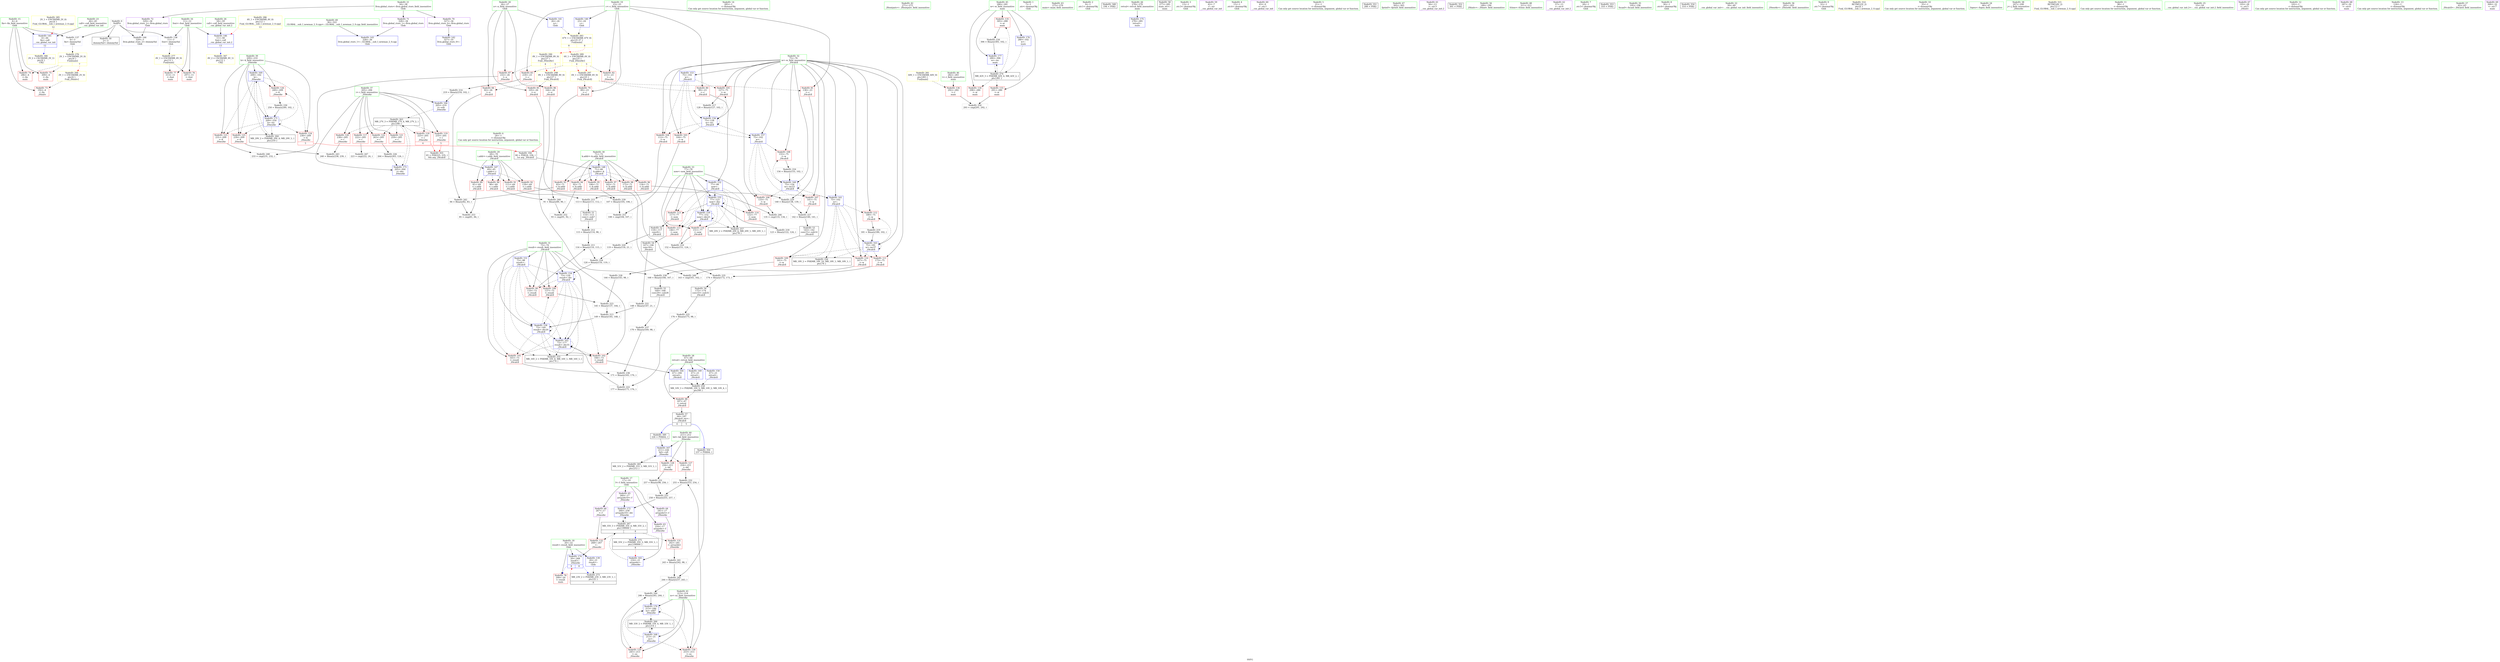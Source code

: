 digraph "SVFG" {
	label="SVFG";

	Node0x56545ce23b50 [shape=record,color=grey,label="{NodeID: 0\nNullPtr}"];
	Node0x56545ce23b50 -> Node0x56545ce367e0[style=solid];
	Node0x56545ce23b50 -> Node0x56545ce3bf80[style=solid];
	Node0x56545ce23b50 -> Node0x56545ce3c050[style=solid];
	Node0x56545ce23b50 -> Node0x56545ce3c650[style=solid];
	Node0x56545ce5ab10 [shape=record,color=yellow,style=double,label="{NodeID: 346\n2V_2 = CSCHI(MR_2V_1)\npts\{6 \}\nCS[]}"];
	Node0x56545ce50e90 [shape=record,color=black,label="{NodeID: 263\nMR_27V_3 = PHI(MR_27V_4, MR_27V_2, )\npts\{206 \}\n}"];
	Node0x56545ce50e90 -> Node0x56545ce3af40[style=dashed];
	Node0x56545ce50e90 -> Node0x56545ce3b010[style=dashed];
	Node0x56545ce50e90 -> Node0x56545ce3b0e0[style=dashed];
	Node0x56545ce50e90 -> Node0x56545ce3b1b0[style=dashed];
	Node0x56545ce50e90 -> Node0x56545ce3b280[style=dashed];
	Node0x56545ce50e90 -> Node0x56545ce3b350[style=dashed];
	Node0x56545ce50e90 -> Node0x56545ce3de10[style=dashed];
	Node0x56545ce35ea0 [shape=record,color=red,label="{NodeID: 97\n162\<--71\n\<--k.addr\n_Z4calcll\n}"];
	Node0x56545ce35ea0 -> Node0x56545ce44a60[style=solid];
	Node0x56545ce336c0 [shape=record,color=green,label="{NodeID: 14\n285\<--1\n\<--dummyObj\nCan only get source location for instruction, argument, global var or function.}"];
	Node0x56545ce55eb0 [shape=record,color=yellow,style=double,label="{NodeID: 277\n4V_1 = ENCHI(MR_4V_0)\npts\{12 \}\nFun[main]}"];
	Node0x56545ce55eb0 -> Node0x56545ce37dc0[style=dashed];
	Node0x56545ce55eb0 -> Node0x56545ce37e90[style=dashed];
	Node0x56545ce359e0 [shape=record,color=red,label="{NodeID: 111\n173\<--75\n\<--w\n_Z4calcll\n}"];
	Node0x56545ce359e0 -> Node0x56545ce43560[style=solid];
	Node0x56545ce34460 [shape=record,color=green,label="{NodeID: 28\n67\<--68\nretval\<--retval_field_insensitive\n_Z4calcll\n}"];
	Node0x56545ce34460 -> Node0x56545ce38780[style=solid];
	Node0x56545ce34460 -> Node0x56545ce3ca90[style=solid];
	Node0x56545ce34460 -> Node0x56545ce3cb60[style=solid];
	Node0x56545ce34460 -> Node0x56545ce3d6c0[style=solid];
	Node0x56545ce3b5c0 [shape=record,color=red,label="{NodeID: 125\n239\<--209\n\<--k\n_Z4workv\n}"];
	Node0x56545ce3b5c0 -> Node0x56545ce44160[style=solid];
	Node0x56545ce35050 [shape=record,color=green,label="{NodeID: 42\n271\<--272\n_Z6outputv\<--_Z6outputv_field_insensitive\n}"];
	Node0x56545ce421e0 [shape=record,color=grey,label="{NodeID: 222\n177 = Binary(171, 176, )\n}"];
	Node0x56545ce421e0 -> Node0x56545ce3d520[style=solid];
	Node0x56545ce3c150 [shape=record,color=blue,label="{NodeID: 139\n20\<--21\nresult\<--\nGlob }"];
	Node0x56545ce3c150 -> Node0x56545ce54490[style=dashed];
	Node0x56545ce36cf0 [shape=record,color=black,label="{NodeID: 56\n175\<--174\nconv33\<--sub32\n_Z4calcll\n}"];
	Node0x56545ce36cf0 -> Node0x56545ce42660[style=solid];
	Node0x56545ce436e0 [shape=record,color=grey,label="{NodeID: 236\n171 = Binary(165, 170, )\n}"];
	Node0x56545ce436e0 -> Node0x56545ce421e0[style=solid];
	Node0x56545ce3cdd0 [shape=record,color=blue,label="{NodeID: 153\n75\<--102\nw\<--\n_Z4calcll\n}"];
	Node0x56545ce3cdd0 -> Node0x56545ce36380[style=dashed];
	Node0x56545ce3cdd0 -> Node0x56545ce36450[style=dashed];
	Node0x56545ce3cdd0 -> Node0x56545ce36520[style=dashed];
	Node0x56545ce3cdd0 -> Node0x56545ce3d040[style=dashed];
	Node0x56545ce3cdd0 -> Node0x56545ce3d110[style=dashed];
	Node0x56545ce37850 [shape=record,color=purple,label="{NodeID: 70\n327\<--34\nllvm.global_ctors_0\<--llvm.global_ctors\nGlob }"];
	Node0x56545ce37850 -> Node0x56545ce3c450[style=solid];
	Node0x56545ce44be0 [shape=record,color=grey,label="{NodeID: 250\n293 = cmp(291, 292, )\n}"];
	Node0x56545ce3d930 [shape=record,color=blue,label="{NodeID: 167\n211\<--226\nbd\<--call\n_Z4workv\n}"];
	Node0x56545ce3d930 -> Node0x56545ce3b760[style=dashed];
	Node0x56545ce3d930 -> Node0x56545ce3b830[style=dashed];
	Node0x56545ce3d930 -> Node0x56545ce51890[style=dashed];
	Node0x56545ce38440 [shape=record,color=red,label="{NodeID: 84\n82\<--26\n\<--n\n_Z4calcll\n}"];
	Node0x56545ce38440 -> Node0x56545ce43fe0[style=solid];
	Node0x56545ce322b0 [shape=record,color=green,label="{NodeID: 1\n7\<--1\n.str\<--dummyObj\nGlob }"];
	Node0x56545ce5ac70 [shape=record,color=yellow,style=double,label="{NodeID: 347\n4V_2 = CSCHI(MR_4V_1)\npts\{12 \}\nCS[]}"];
	Node0x56545ce51390 [shape=record,color=black,label="{NodeID: 264\nMR_29V_2 = PHI(MR_29V_4, MR_29V_1, )\npts\{210 \}\n}"];
	Node0x56545ce51390 -> Node0x56545ce3dad0[style=dashed];
	Node0x56545ce35f70 [shape=record,color=red,label="{NodeID: 98\n172\<--71\n\<--k.addr\n_Z4calcll\n}"];
	Node0x56545ce35f70 -> Node0x56545ce43560[style=solid];
	Node0x56545ce337c0 [shape=record,color=green,label="{NodeID: 15\n4\<--6\nfin\<--fin_field_insensitive\nGlob }"];
	Node0x56545ce337c0 -> Node0x56545ce37b50[style=solid];
	Node0x56545ce337c0 -> Node0x56545ce37c20[style=solid];
	Node0x56545ce337c0 -> Node0x56545ce37cf0[style=solid];
	Node0x56545ce337c0 -> Node0x56545ce3bf80[style=solid];
	Node0x56545ce337c0 -> Node0x56545ce3c750[style=solid];
	Node0x56545ce35ab0 [shape=record,color=red,label="{NodeID: 112\n180\<--75\n\<--w\n_Z4calcll\n}"];
	Node0x56545ce35ab0 -> Node0x56545ce41d60[style=solid];
	Node0x56545ce34530 [shape=record,color=green,label="{NodeID: 29\n69\<--70\ni.addr\<--i.addr_field_insensitive\n_Z4calcll\n}"];
	Node0x56545ce34530 -> Node0x56545ce38850[style=solid];
	Node0x56545ce34530 -> Node0x56545ce38920[style=solid];
	Node0x56545ce34530 -> Node0x56545ce389f0[style=solid];
	Node0x56545ce34530 -> Node0x56545ce38ac0[style=solid];
	Node0x56545ce34530 -> Node0x56545ce3c8f0[style=solid];
	Node0x56545ce3b690 [shape=record,color=red,label="{NodeID: 126\n249\<--209\n\<--k\n_Z4workv\n}"];
	Node0x56545ce3b690 -> Node0x56545ce42de0[style=solid];
	Node0x56545ce35150 [shape=record,color=green,label="{NodeID: 43\n275\<--276\nmain\<--main_field_insensitive\n}"];
	Node0x56545ce42360 [shape=record,color=grey,label="{NodeID: 223\n145 = Binary(137, 144, )\n}"];
	Node0x56545ce42360 -> Node0x56545ce41460[style=solid];
	Node0x56545ce3c250 [shape=record,color=blue,label="{NodeID: 140\n23\<--24\nc\<--\nGlob }"];
	Node0x56545ce3c250 -> Node0x56545ce563f0[style=dashed];
	Node0x56545ce36dc0 [shape=record,color=black,label="{NodeID: 57\n64\<--187\n_Z4calcll_ret\<--\n_Z4calcll\n|{<s0>4|<s1>5}}"];
	Node0x56545ce36dc0:s0 -> Node0x56545ce6a050[style=solid,color=blue];
	Node0x56545ce36dc0:s1 -> Node0x56545ce6a240[style=solid,color=blue];
	Node0x56545ce43860 [shape=record,color=grey,label="{NodeID: 237\n170 = Binary(169, 98, )\n}"];
	Node0x56545ce43860 -> Node0x56545ce436e0[style=solid];
	Node0x56545ce3cea0 [shape=record,color=blue,label="{NodeID: 154\n73\<--120\nresult\<--div\n_Z4calcll\n}"];
	Node0x56545ce3cea0 -> Node0x56545ce36040[style=dashed];
	Node0x56545ce3cea0 -> Node0x56545ce36110[style=dashed];
	Node0x56545ce3cea0 -> Node0x56545ce361e0[style=dashed];
	Node0x56545ce3cea0 -> Node0x56545ce362b0[style=dashed];
	Node0x56545ce3cea0 -> Node0x56545ce3cea0[style=dashed];
	Node0x56545ce3cea0 -> Node0x56545ce3d1e0[style=dashed];
	Node0x56545ce3cea0 -> Node0x56545ce3d520[style=dashed];
	Node0x56545ce3cea0 -> Node0x56545ce4e690[style=dashed];
	Node0x56545ce37950 [shape=record,color=purple,label="{NodeID: 71\n328\<--34\nllvm.global_ctors_1\<--llvm.global_ctors\nGlob }"];
	Node0x56545ce37950 -> Node0x56545ce3c550[style=solid];
	Node0x56545ce44d60 [shape=record,color=grey,label="{NodeID: 251\n108 = cmp(104, 107, )\n}"];
	Node0x56545ce3da00 [shape=record,color=blue,label="{NodeID: 168\n213\<--21\nxs\<--\n_Z4workv\n}"];
	Node0x56545ce3da00 -> Node0x56545ce3b900[style=dashed];
	Node0x56545ce3da00 -> Node0x56545ce3b9d0[style=dashed];
	Node0x56545ce3da00 -> Node0x56545ce3dba0[style=dashed];
	Node0x56545ce3da00 -> Node0x56545ce51d90[style=dashed];
	Node0x56545ce38510 [shape=record,color=red,label="{NodeID: 85\n105\<--26\n\<--n\n_Z4calcll\n}"];
	Node0x56545ce38510 -> Node0x56545ce43b60[style=solid];
	Node0x56545ce32340 [shape=record,color=green,label="{NodeID: 2\n9\<--1\n.str.1\<--dummyObj\nGlob }"];
	Node0x56545ce69f50 [shape=record,color=black,label="{NodeID: 348\n194 = PHI()\n}"];
	Node0x56545ce51890 [shape=record,color=black,label="{NodeID: 265\nMR_31V_2 = PHI(MR_31V_3, MR_31V_1, )\npts\{212 \}\n}"];
	Node0x56545ce51890 -> Node0x56545ce3d930[style=dashed];
	Node0x56545ce36040 [shape=record,color=red,label="{NodeID: 99\n110\<--73\n\<--result\n_Z4calcll\n}"];
	Node0x56545ce36040 -> Node0x56545ce41160[style=solid];
	Node0x56545ce338c0 [shape=record,color=green,label="{NodeID: 16\n11\<--12\nfout\<--fout_field_insensitive\nGlob }"];
	Node0x56545ce338c0 -> Node0x56545ce37dc0[style=solid];
	Node0x56545ce338c0 -> Node0x56545ce37e90[style=solid];
	Node0x56545ce338c0 -> Node0x56545ce3c050[style=solid];
	Node0x56545ce338c0 -> Node0x56545ce3c820[style=solid];
	Node0x56545ce35b80 [shape=record,color=red,label="{NodeID: 113\n117\<--77\n\<--now\n_Z4calcll\n}"];
	Node0x56545ce35b80 -> Node0x56545ce369b0[style=solid];
	Node0x56545ce34600 [shape=record,color=green,label="{NodeID: 30\n71\<--72\nk.addr\<--k.addr_field_insensitive\n_Z4calcll\n}"];
	Node0x56545ce34600 -> Node0x56545ce38b90[style=solid];
	Node0x56545ce34600 -> Node0x56545ce38c60[style=solid];
	Node0x56545ce34600 -> Node0x56545ce38d30[style=solid];
	Node0x56545ce34600 -> Node0x56545ce35dd0[style=solid];
	Node0x56545ce34600 -> Node0x56545ce35ea0[style=solid];
	Node0x56545ce34600 -> Node0x56545ce35f70[style=solid];
	Node0x56545ce34600 -> Node0x56545ce3c9c0[style=solid];
	Node0x56545ce39c60 [shape=record,color=grey,label="{NodeID: 210\n152 = Binary(151, 124, )\n}"];
	Node0x56545ce39c60 -> Node0x56545ce3d2b0[style=solid];
	Node0x56545ce3b760 [shape=record,color=red,label="{NodeID: 127\n254\<--211\n\<--bd\n_Z4workv\n}"];
	Node0x56545ce3b760 -> Node0x56545ce430e0[style=solid];
	Node0x56545ce35250 [shape=record,color=green,label="{NodeID: 44\n278\<--279\nretval\<--retval_field_insensitive\nmain\n}"];
	Node0x56545ce35250 -> Node0x56545ce3dfb0[style=solid];
	Node0x56545ce424e0 [shape=record,color=grey,label="{NodeID: 224\n120 = Binary(116, 119, )\n}"];
	Node0x56545ce424e0 -> Node0x56545ce3cea0[style=solid];
	Node0x56545ce3c350 [shape=record,color=blue,label="{NodeID: 141\n26\<--24\nn\<--\nGlob }"];
	Node0x56545ce3c350 -> Node0x56545ce563f0[style=dashed];
	Node0x56545ce36e90 [shape=record,color=black,label="{NodeID: 58\n277\<--285\nmain_ret\<--\nmain\n}"];
	Node0x56545ce439e0 [shape=record,color=grey,label="{NodeID: 238\n168 = Binary(166, 167, )\n}"];
	Node0x56545ce439e0 -> Node0x56545ce36c20[style=solid];
	Node0x56545ce3cf70 [shape=record,color=blue,label="{NodeID: 155\n77\<--123\nnow\<--dec\n_Z4calcll\n}"];
	Node0x56545ce3cf70 -> Node0x56545ce35b80[style=dashed];
	Node0x56545ce3cf70 -> Node0x56545ce35c50[style=dashed];
	Node0x56545ce3cf70 -> Node0x56545ce3ae20[style=dashed];
	Node0x56545ce3cf70 -> Node0x56545ce3aeb0[style=dashed];
	Node0x56545ce3cf70 -> Node0x56545ce3cf70[style=dashed];
	Node0x56545ce3cf70 -> Node0x56545ce3d2b0[style=dashed];
	Node0x56545ce3cf70 -> Node0x56545ce4f090[style=dashed];
	Node0x56545ce37a50 [shape=record,color=purple,label="{NodeID: 72\n329\<--34\nllvm.global_ctors_2\<--llvm.global_ctors\nGlob }"];
	Node0x56545ce37a50 -> Node0x56545ce3c650[style=solid];
	Node0x56545ce44ee0 [shape=record,color=grey,label="{NodeID: 252\n93 = cmp(91, 92, )\n}"];
	Node0x56545ce3dad0 [shape=record,color=blue,label="{NodeID: 169\n209\<--102\nk\<--\n_Z4workv\n}"];
	Node0x56545ce3dad0 -> Node0x56545ce3b420[style=dashed];
	Node0x56545ce3dad0 -> Node0x56545ce3b4f0[style=dashed];
	Node0x56545ce3dad0 -> Node0x56545ce3b5c0[style=dashed];
	Node0x56545ce3dad0 -> Node0x56545ce3b690[style=dashed];
	Node0x56545ce3dad0 -> Node0x56545ce3dc70[style=dashed];
	Node0x56545ce3dad0 -> Node0x56545ce51390[style=dashed];
	Node0x56545ce385e0 [shape=record,color=red,label="{NodeID: 86\n166\<--26\n\<--n\n_Z4calcll\n}"];
	Node0x56545ce385e0 -> Node0x56545ce439e0[style=solid];
	Node0x56545ce325f0 [shape=record,color=green,label="{NodeID: 3\n13\<--1\n.str.3\<--dummyObj\nGlob }"];
	Node0x56545ce6a050 [shape=record,color=black,label="{NodeID: 349\n226 = PHI(64, )\n}"];
	Node0x56545ce6a050 -> Node0x56545ce3d930[style=solid];
	Node0x56545ce51d90 [shape=record,color=black,label="{NodeID: 266\nMR_33V_2 = PHI(MR_33V_4, MR_33V_1, )\npts\{214 \}\n}"];
	Node0x56545ce51d90 -> Node0x56545ce3da00[style=dashed];
	Node0x56545ce36110 [shape=record,color=red,label="{NodeID: 100\n137\<--73\n\<--result\n_Z4calcll\n}"];
	Node0x56545ce36110 -> Node0x56545ce42360[style=solid];
	Node0x56545ce339c0 [shape=record,color=green,label="{NodeID: 17\n17\<--19\nf\<--f_field_insensitive\nGlob }"];
	Node0x56545ce339c0 -> Node0x56545ce372a0[style=solid];
	Node0x56545ce339c0 -> Node0x56545ce37370[style=solid];
	Node0x56545ce339c0 -> Node0x56545ce37440[style=solid];
	Node0x56545ce339c0 -> Node0x56545ce37510[style=solid];
	Node0x56545ce35c50 [shape=record,color=red,label="{NodeID: 114\n122\<--77\n\<--now\n_Z4calcll\n}"];
	Node0x56545ce35c50 -> Node0x56545ce41be0[style=solid];
	Node0x56545ce346d0 [shape=record,color=green,label="{NodeID: 31\n73\<--74\nresult\<--result_field_insensitive\n_Z4calcll\n}"];
	Node0x56545ce346d0 -> Node0x56545ce36040[style=solid];
	Node0x56545ce346d0 -> Node0x56545ce36110[style=solid];
	Node0x56545ce346d0 -> Node0x56545ce361e0[style=solid];
	Node0x56545ce346d0 -> Node0x56545ce362b0[style=solid];
	Node0x56545ce346d0 -> Node0x56545ce3cc30[style=solid];
	Node0x56545ce346d0 -> Node0x56545ce3cea0[style=solid];
	Node0x56545ce346d0 -> Node0x56545ce3d1e0[style=solid];
	Node0x56545ce346d0 -> Node0x56545ce3d520[style=solid];
	Node0x56545ce41160 [shape=record,color=grey,label="{NodeID: 211\n116 = Binary(110, 115, )\n}"];
	Node0x56545ce41160 -> Node0x56545ce424e0[style=solid];
	Node0x56545ce3b830 [shape=record,color=red,label="{NodeID: 128\n256\<--211\n\<--bd\n_Z4workv\n}"];
	Node0x56545ce3b830 -> Node0x56545ce42f60[style=solid];
	Node0x56545ce35320 [shape=record,color=green,label="{NodeID: 45\n280\<--281\nw\<--w_field_insensitive\nmain\n}"];
	Node0x56545ce35320 -> Node0x56545ce3bc40[style=solid];
	Node0x56545ce35320 -> Node0x56545ce3bd10[style=solid];
	Node0x56545ce35320 -> Node0x56545ce3bde0[style=solid];
	Node0x56545ce35320 -> Node0x56545ce3e080[style=solid];
	Node0x56545ce35320 -> Node0x56545ce3e150[style=solid];
	Node0x56545ce42660 [shape=record,color=grey,label="{NodeID: 225\n176 = Binary(175, 98, )\n}"];
	Node0x56545ce42660 -> Node0x56545ce421e0[style=solid];
	Node0x56545ce3c450 [shape=record,color=blue,label="{NodeID: 142\n327\<--35\nllvm.global_ctors_0\<--\nGlob }"];
	Node0x56545ce36f60 [shape=record,color=purple,label="{NodeID: 59\n42\<--7\n\<--.str\n__cxx_global_var_init\n}"];
	Node0x56545ce43b60 [shape=record,color=grey,label="{NodeID: 239\n107 = Binary(105, 106, )\n}"];
	Node0x56545ce43b60 -> Node0x56545ce44d60[style=solid];
	Node0x56545ce3d040 [shape=record,color=blue,label="{NodeID: 156\n75\<--128\nw\<--inc\n_Z4calcll\n}"];
	Node0x56545ce3d040 -> Node0x56545ce36380[style=dashed];
	Node0x56545ce3d040 -> Node0x56545ce36450[style=dashed];
	Node0x56545ce3d040 -> Node0x56545ce36520[style=dashed];
	Node0x56545ce3d040 -> Node0x56545ce3d040[style=dashed];
	Node0x56545ce3d040 -> Node0x56545ce3d110[style=dashed];
	Node0x56545ce37b50 [shape=record,color=red,label="{NodeID: 73\n192\<--4\n\<--fin\n_Z4initv\n}"];
	Node0x56545ce45060 [shape=record,color=grey,label="{NodeID: 253\n85 = cmp(81, 84, )\n}"];
	Node0x56545ce3dba0 [shape=record,color=blue,label="{NodeID: 170\n213\<--246\nxs\<--add7\n_Z4workv\n}"];
	Node0x56545ce3dba0 -> Node0x56545ce3b900[style=dashed];
	Node0x56545ce3dba0 -> Node0x56545ce3b9d0[style=dashed];
	Node0x56545ce3dba0 -> Node0x56545ce3dba0[style=dashed];
	Node0x56545ce3dba0 -> Node0x56545ce51d90[style=dashed];
	Node0x56545ce386b0 [shape=record,color=red,label="{NodeID: 87\n232\<--26\n\<--n\n_Z4workv\n}"];
	Node0x56545ce386b0 -> Node0x56545ce448e0[style=solid];
	Node0x56545ce32680 [shape=record,color=green,label="{NodeID: 4\n15\<--1\n.str.4\<--dummyObj\nGlob }"];
	Node0x56545ce6a240 [shape=record,color=black,label="{NodeID: 350\n237 = PHI(64, )\n}"];
	Node0x56545ce6a240 -> Node0x56545ce44460[style=solid];
	Node0x56545ce52290 [shape=record,color=black,label="{NodeID: 267\nMR_35V_3 = PHI(MR_35V_4, MR_35V_2, )\npts\{190000 \}\n|{|<s3>8}}"];
	Node0x56545ce52290 -> Node0x56545ce3baa0[style=dashed];
	Node0x56545ce52290 -> Node0x56545ce3bb70[style=dashed];
	Node0x56545ce52290 -> Node0x56545ce3dd40[style=dashed];
	Node0x56545ce52290:s3 -> Node0x56545ce54e90[style=dashed,color=blue];
	Node0x56545ce361e0 [shape=record,color=red,label="{NodeID: 101\n165\<--73\n\<--result\n_Z4calcll\n}"];
	Node0x56545ce361e0 -> Node0x56545ce436e0[style=solid];
	Node0x56545ce33ac0 [shape=record,color=green,label="{NodeID: 18\n20\<--22\nresult\<--result_field_insensitive\nGlob }"];
	Node0x56545ce33ac0 -> Node0x56545ce37f60[style=solid];
	Node0x56545ce33ac0 -> Node0x56545ce3c150[style=solid];
	Node0x56545ce33ac0 -> Node0x56545ce3dee0[style=solid];
	Node0x56545ce56230 [shape=record,color=yellow,style=double,label="{NodeID: 281\n44V_1 = ENCHI(MR_44V_0)\npts\{283 \}\nFun[main]}"];
	Node0x56545ce56230 -> Node0x56545ce3beb0[style=dashed];
	Node0x56545ce3ae20 [shape=record,color=red,label="{NodeID: 115\n146\<--77\n\<--now\n_Z4calcll\n}"];
	Node0x56545ce3ae20 -> Node0x56545ce36b50[style=solid];
	Node0x56545ce347a0 [shape=record,color=green,label="{NodeID: 32\n75\<--76\nw\<--w_field_insensitive\n_Z4calcll\n}"];
	Node0x56545ce347a0 -> Node0x56545ce36380[style=solid];
	Node0x56545ce347a0 -> Node0x56545ce36450[style=solid];
	Node0x56545ce347a0 -> Node0x56545ce36520[style=solid];
	Node0x56545ce347a0 -> Node0x56545ce355d0[style=solid];
	Node0x56545ce347a0 -> Node0x56545ce356a0[style=solid];
	Node0x56545ce347a0 -> Node0x56545ce35770[style=solid];
	Node0x56545ce347a0 -> Node0x56545ce35840[style=solid];
	Node0x56545ce347a0 -> Node0x56545ce35910[style=solid];
	Node0x56545ce347a0 -> Node0x56545ce359e0[style=solid];
	Node0x56545ce347a0 -> Node0x56545ce35ab0[style=solid];
	Node0x56545ce347a0 -> Node0x56545ce3cdd0[style=solid];
	Node0x56545ce347a0 -> Node0x56545ce3d040[style=solid];
	Node0x56545ce347a0 -> Node0x56545ce3d110[style=solid];
	Node0x56545ce347a0 -> Node0x56545ce3d380[style=solid];
	Node0x56545ce347a0 -> Node0x56545ce3d450[style=solid];
	Node0x56545ce347a0 -> Node0x56545ce3d5f0[style=solid];
	Node0x56545ce412e0 [shape=record,color=grey,label="{NodeID: 212\n115 = Binary(114, 98, )\n}"];
	Node0x56545ce412e0 -> Node0x56545ce41160[style=solid];
	Node0x56545ce3b900 [shape=record,color=red,label="{NodeID: 129\n245\<--213\n\<--xs\n_Z4workv\n}"];
	Node0x56545ce3b900 -> Node0x56545ce442e0[style=solid];
	Node0x56545ce353f0 [shape=record,color=green,label="{NodeID: 46\n282\<--283\nt\<--t_field_insensitive\nmain\n}"];
	Node0x56545ce353f0 -> Node0x56545ce3beb0[style=solid];
	Node0x56545ce427e0 [shape=record,color=grey,label="{NodeID: 226\n264 = Binary(263, 124, )\n}"];
	Node0x56545ce427e0 -> Node0x56545ce3de10[style=solid];
	Node0x56545ce3c550 [shape=record,color=blue,label="{NodeID: 143\n328\<--36\nllvm.global_ctors_1\<--_GLOBAL__sub_I_newman_2_0.cpp\nGlob }"];
	Node0x56545ce37030 [shape=record,color=purple,label="{NodeID: 60\n43\<--9\n\<--.str.1\n__cxx_global_var_init\n}"];
	Node0x56545ce43ce0 [shape=record,color=grey,label="{NodeID: 240\n91 = Binary(89, 90, )\n}"];
	Node0x56545ce43ce0 -> Node0x56545ce44ee0[style=solid];
	Node0x56545ce3d110 [shape=record,color=blue,label="{NodeID: 157\n75\<--102\nw\<--\n_Z4calcll\n}"];
	Node0x56545ce3d110 -> Node0x56545ce355d0[style=dashed];
	Node0x56545ce3d110 -> Node0x56545ce356a0[style=dashed];
	Node0x56545ce3d110 -> Node0x56545ce35770[style=dashed];
	Node0x56545ce3d110 -> Node0x56545ce3d380[style=dashed];
	Node0x56545ce3d110 -> Node0x56545ce3d450[style=dashed];
	Node0x56545ce37c20 [shape=record,color=red,label="{NodeID: 74\n286\<--4\n\<--fin\nmain\n}"];
	Node0x56545ce4e190 [shape=record,color=black,label="{NodeID: 254\nMR_10V_3 = PHI(MR_10V_5, MR_10V_2, MR_10V_4, )\npts\{68 \}\n}"];
	Node0x56545ce4e190 -> Node0x56545ce38780[style=dashed];
	Node0x56545ce3dc70 [shape=record,color=blue,label="{NodeID: 171\n209\<--250\nk\<--inc\n_Z4workv\n}"];
	Node0x56545ce3dc70 -> Node0x56545ce3b420[style=dashed];
	Node0x56545ce3dc70 -> Node0x56545ce3b4f0[style=dashed];
	Node0x56545ce3dc70 -> Node0x56545ce3b5c0[style=dashed];
	Node0x56545ce3dc70 -> Node0x56545ce3b690[style=dashed];
	Node0x56545ce3dc70 -> Node0x56545ce3dc70[style=dashed];
	Node0x56545ce3dc70 -> Node0x56545ce51390[style=dashed];
	Node0x56545ce38780 [shape=record,color=red,label="{NodeID: 88\n187\<--67\n\<--retval\n_Z4calcll\n}"];
	Node0x56545ce38780 -> Node0x56545ce36dc0[style=solid];
	Node0x56545ce32740 [shape=record,color=green,label="{NodeID: 5\n21\<--1\n\<--dummyObj\nCan only get source location for instruction, argument, global var or function.}"];
	Node0x56545ce6a340 [shape=record,color=black,label="{NodeID: 351\n288 = PHI()\n}"];
	Node0x56545ce362b0 [shape=record,color=red,label="{NodeID: 102\n184\<--73\n\<--result\n_Z4calcll\n}"];
	Node0x56545ce362b0 -> Node0x56545ce3d6c0[style=solid];
	Node0x56545ce33bc0 [shape=record,color=green,label="{NodeID: 19\n23\<--25\nc\<--c_field_insensitive\nGlob }"];
	Node0x56545ce33bc0 -> Node0x56545ce38030[style=solid];
	Node0x56545ce33bc0 -> Node0x56545ce38100[style=solid];
	Node0x56545ce33bc0 -> Node0x56545ce381d0[style=solid];
	Node0x56545ce33bc0 -> Node0x56545ce382a0[style=solid];
	Node0x56545ce33bc0 -> Node0x56545ce38370[style=solid];
	Node0x56545ce33bc0 -> Node0x56545ce3c250[style=solid];
	Node0x56545ce3aeb0 [shape=record,color=red,label="{NodeID: 116\n151\<--77\n\<--now\n_Z4calcll\n}"];
	Node0x56545ce3aeb0 -> Node0x56545ce39c60[style=solid];
	Node0x56545ce34870 [shape=record,color=green,label="{NodeID: 33\n77\<--78\nnow\<--now_field_insensitive\n_Z4calcll\n}"];
	Node0x56545ce34870 -> Node0x56545ce35b80[style=solid];
	Node0x56545ce34870 -> Node0x56545ce35c50[style=solid];
	Node0x56545ce34870 -> Node0x56545ce3ae20[style=solid];
	Node0x56545ce34870 -> Node0x56545ce3aeb0[style=solid];
	Node0x56545ce34870 -> Node0x56545ce3cd00[style=solid];
	Node0x56545ce34870 -> Node0x56545ce3cf70[style=solid];
	Node0x56545ce34870 -> Node0x56545ce3d2b0[style=solid];
	Node0x56545ce41460 [shape=record,color=grey,label="{NodeID: 213\n149 = Binary(145, 148, )\n}"];
	Node0x56545ce41460 -> Node0x56545ce3d1e0[style=solid];
	Node0x56545ce3b9d0 [shape=record,color=red,label="{NodeID: 130\n253\<--213\n\<--xs\n_Z4workv\n}"];
	Node0x56545ce3b9d0 -> Node0x56545ce430e0[style=solid];
	Node0x56545ce354c0 [shape=record,color=green,label="{NodeID: 47\n302\<--303\nfprintf\<--fprintf_field_insensitive\n}"];
	Node0x56545ce42960 [shape=record,color=grey,label="{NodeID: 227\n142 = Binary(140, 141, )\n}"];
	Node0x56545ce42960 -> Node0x56545ce36a80[style=solid];
	Node0x56545ce3c650 [shape=record,color=blue, style = dotted,label="{NodeID: 144\n329\<--3\nllvm.global_ctors_2\<--dummyVal\nGlob }"];
	Node0x56545ce37100 [shape=record,color=purple,label="{NodeID: 61\n56\<--13\n\<--.str.3\n__cxx_global_var_init.2\n}"];
	Node0x56545ce43e60 [shape=record,color=grey,label="{NodeID: 241\n243 = Binary(242, 98, )\n}"];
	Node0x56545ce43e60 -> Node0x56545ce44460[style=solid];
	Node0x56545ce3d1e0 [shape=record,color=blue,label="{NodeID: 158\n73\<--149\nresult\<--div20\n_Z4calcll\n}"];
	Node0x56545ce3d1e0 -> Node0x56545ce36110[style=dashed];
	Node0x56545ce3d1e0 -> Node0x56545ce361e0[style=dashed];
	Node0x56545ce3d1e0 -> Node0x56545ce362b0[style=dashed];
	Node0x56545ce3d1e0 -> Node0x56545ce3d1e0[style=dashed];
	Node0x56545ce3d1e0 -> Node0x56545ce3d520[style=dashed];
	Node0x56545ce3d1e0 -> Node0x56545ce4e690[style=dashed];
	Node0x56545ce37cf0 [shape=record,color=red,label="{NodeID: 75\n309\<--4\n\<--fin\nmain\n}"];
	Node0x56545ce4e690 [shape=record,color=black,label="{NodeID: 255\nMR_16V_2 = PHI(MR_16V_8, MR_16V_1, MR_16V_1, )\npts\{74 \}\n}"];
	Node0x56545ce3dd40 [shape=record,color=blue,label="{NodeID: 172\n260\<--258\narrayidx10\<--div\n_Z4workv\n}"];
	Node0x56545ce3dd40 -> Node0x56545ce52290[style=dashed];
	Node0x56545ce38850 [shape=record,color=red,label="{NodeID: 89\n81\<--69\n\<--i.addr\n_Z4calcll\n}"];
	Node0x56545ce38850 -> Node0x56545ce45060[style=solid];
	Node0x56545ce32fe0 [shape=record,color=green,label="{NodeID: 6\n24\<--1\n\<--dummyObj\nCan only get source location for instruction, argument, global var or function.|{<s0>4}}"];
	Node0x56545ce32fe0:s0 -> Node0x56545ce6a950[style=solid,color=red];
	Node0x56545ce6a410 [shape=record,color=black,label="{NodeID: 352\n301 = PHI()\n}"];
	Node0x56545ce36380 [shape=record,color=red,label="{NodeID: 103\n104\<--75\n\<--w\n_Z4calcll\n}"];
	Node0x56545ce36380 -> Node0x56545ce44d60[style=solid];
	Node0x56545ce33cc0 [shape=record,color=green,label="{NodeID: 20\n26\<--27\nn\<--n_field_insensitive\nGlob }"];
	Node0x56545ce33cc0 -> Node0x56545ce38440[style=solid];
	Node0x56545ce33cc0 -> Node0x56545ce38510[style=solid];
	Node0x56545ce33cc0 -> Node0x56545ce385e0[style=solid];
	Node0x56545ce33cc0 -> Node0x56545ce386b0[style=solid];
	Node0x56545ce33cc0 -> Node0x56545ce3c350[style=solid];
	Node0x56545ce563f0 [shape=record,color=yellow,style=double,label="{NodeID: 283\n47V_1 = ENCHI(MR_47V_0)\npts\{25 27 \}\nFun[main]|{<s0>8|<s1>8}}"];
	Node0x56545ce563f0:s0 -> Node0x56545ce569f0[style=dashed,color=red];
	Node0x56545ce563f0:s1 -> Node0x56545ce56ad0[style=dashed,color=red];
	Node0x56545ce3af40 [shape=record,color=red,label="{NodeID: 117\n222\<--205\n\<--i\n_Z4workv\n}"];
	Node0x56545ce3af40 -> Node0x56545ce44760[style=solid];
	Node0x56545ce34940 [shape=record,color=green,label="{NodeID: 34\n189\<--190\n_Z4initv\<--_Z4initv_field_insensitive\n}"];
	Node0x56545ce57120 [shape=record,color=yellow,style=double,label="{NodeID: 297\n6V_1 = ENCHI(MR_6V_0)\npts\{25 \}\nFun[_Z4calcll]}"];
	Node0x56545ce57120 -> Node0x56545ce38030[style=dashed];
	Node0x56545ce57120 -> Node0x56545ce38100[style=dashed];
	Node0x56545ce57120 -> Node0x56545ce381d0[style=dashed];
	Node0x56545ce415e0 [shape=record,color=grey,label="{NodeID: 214\n219 = Binary(218, 102, )\n}"];
	Node0x56545ce415e0 -> Node0x56545ce3d860[style=solid];
	Node0x56545ce3baa0 [shape=record,color=red,label="{NodeID: 131\n242\<--241\n\<--arrayidx5\n_Z4workv\n}"];
	Node0x56545ce3baa0 -> Node0x56545ce43e60[style=solid];
	Node0x56545ce365e0 [shape=record,color=green,label="{NodeID: 48\n311\<--312\nfclose\<--fclose_field_insensitive\n}"];
	Node0x56545ce42ae0 [shape=record,color=grey,label="{NodeID: 228\n144 = Binary(143, 98, )\n}"];
	Node0x56545ce42ae0 -> Node0x56545ce42360[style=solid];
	Node0x56545ce3c750 [shape=record,color=blue,label="{NodeID: 145\n4\<--44\nfin\<--call\n__cxx_global_var_init\n|{<s0>12}}"];
	Node0x56545ce3c750:s0 -> Node0x56545ce5ab10[style=dashed,color=blue];
	Node0x56545ce371d0 [shape=record,color=purple,label="{NodeID: 62\n57\<--15\n\<--.str.4\n__cxx_global_var_init.2\n}"];
	Node0x56545ce43fe0 [shape=record,color=grey,label="{NodeID: 242\n84 = Binary(82, 83, )\n}"];
	Node0x56545ce43fe0 -> Node0x56545ce45060[style=solid];
	Node0x56545ce3d2b0 [shape=record,color=blue,label="{NodeID: 159\n77\<--152\nnow\<--dec21\n_Z4calcll\n}"];
	Node0x56545ce3d2b0 -> Node0x56545ce3ae20[style=dashed];
	Node0x56545ce3d2b0 -> Node0x56545ce3aeb0[style=dashed];
	Node0x56545ce3d2b0 -> Node0x56545ce3d2b0[style=dashed];
	Node0x56545ce3d2b0 -> Node0x56545ce4f090[style=dashed];
	Node0x56545ce37dc0 [shape=record,color=red,label="{NodeID: 76\n297\<--11\n\<--fout\nmain\n}"];
	Node0x56545ce4eb90 [shape=record,color=black,label="{NodeID: 256\nMR_18V_2 = PHI(MR_18V_10, MR_18V_1, MR_18V_1, )\npts\{76 \}\n}"];
	Node0x56545ce3de10 [shape=record,color=blue,label="{NodeID: 173\n205\<--264\ni\<--dec\n_Z4workv\n}"];
	Node0x56545ce3de10 -> Node0x56545ce50e90[style=dashed];
	Node0x56545ce38920 [shape=record,color=red,label="{NodeID: 90\n90\<--69\n\<--i.addr\n_Z4calcll\n}"];
	Node0x56545ce38920 -> Node0x56545ce43ce0[style=solid];
	Node0x56545ce33070 [shape=record,color=green,label="{NodeID: 7\n28\<--1\n.str.5\<--dummyObj\nGlob }"];
	Node0x56545ce6a4e0 [shape=record,color=black,label="{NodeID: 353\n310 = PHI()\n}"];
	Node0x56545ce36450 [shape=record,color=red,label="{NodeID: 104\n112\<--75\n\<--w\n_Z4calcll\n}"];
	Node0x56545ce36450 -> Node0x56545ce41760[style=solid];
	Node0x56545ce33dc0 [shape=record,color=green,label="{NodeID: 21\n34\<--38\nllvm.global_ctors\<--llvm.global_ctors_field_insensitive\nGlob }"];
	Node0x56545ce33dc0 -> Node0x56545ce37850[style=solid];
	Node0x56545ce33dc0 -> Node0x56545ce37950[style=solid];
	Node0x56545ce33dc0 -> Node0x56545ce37a50[style=solid];
	Node0x56545ce564d0 [shape=record,color=yellow,style=double,label="{NodeID: 284\n2V_1 = ENCHI(MR_2V_0)\npts\{6 \}\nFun[_Z4initv]}"];
	Node0x56545ce564d0 -> Node0x56545ce37b50[style=dashed];
	Node0x56545ce3b010 [shape=record,color=red,label="{NodeID: 118\n225\<--205\n\<--i\n_Z4workv\n|{<s0>4}}"];
	Node0x56545ce3b010:s0 -> Node0x56545ce6a680[style=solid,color=red];
	Node0x56545ce34a40 [shape=record,color=green,label="{NodeID: 35\n195\<--196\nfscanf\<--fscanf_field_insensitive\n}"];
	Node0x56545ce57230 [shape=record,color=yellow,style=double,label="{NodeID: 298\n8V_1 = ENCHI(MR_8V_0)\npts\{27 \}\nFun[_Z4calcll]}"];
	Node0x56545ce57230 -> Node0x56545ce38440[style=dashed];
	Node0x56545ce57230 -> Node0x56545ce38510[style=dashed];
	Node0x56545ce57230 -> Node0x56545ce385e0[style=dashed];
	Node0x56545ce41760 [shape=record,color=grey,label="{NodeID: 215\n113 = Binary(111, 112, )\n}"];
	Node0x56545ce41760 -> Node0x56545ce368e0[style=solid];
	Node0x56545ce3bb70 [shape=record,color=red,label="{NodeID: 132\n268\<--267\n\<--\n_Z4workv\n}"];
	Node0x56545ce3bb70 -> Node0x56545ce3dee0[style=solid];
	Node0x56545ce366e0 [shape=record,color=green,label="{NodeID: 49\n36\<--322\n_GLOBAL__sub_I_newman_2_0.cpp\<--_GLOBAL__sub_I_newman_2_0.cpp_field_insensitive\n}"];
	Node0x56545ce366e0 -> Node0x56545ce3c550[style=solid];
	Node0x56545ce42c60 [shape=record,color=grey,label="{NodeID: 229\n140 = Binary(138, 139, )\n}"];
	Node0x56545ce42c60 -> Node0x56545ce42960[style=solid];
	Node0x56545ce3c820 [shape=record,color=blue,label="{NodeID: 146\n11\<--58\nfout\<--call\n__cxx_global_var_init.2\n|{<s0>13}}"];
	Node0x56545ce3c820:s0 -> Node0x56545ce5ac70[style=dashed,color=blue];
	Node0x56545ce372a0 [shape=record,color=purple,label="{NodeID: 63\n216\<--17\narrayidx\<--f\n_Z4workv\n}"];
	Node0x56545ce372a0 -> Node0x56545ce3d790[style=solid];
	Node0x56545ce44160 [shape=record,color=grey,label="{NodeID: 243\n240 = Binary(238, 239, )\n}"];
	Node0x56545ce3d380 [shape=record,color=blue,label="{NodeID: 160\n75\<--156\nw\<--inc23\n_Z4calcll\n}"];
	Node0x56545ce3d380 -> Node0x56545ce355d0[style=dashed];
	Node0x56545ce3d380 -> Node0x56545ce356a0[style=dashed];
	Node0x56545ce3d380 -> Node0x56545ce35770[style=dashed];
	Node0x56545ce3d380 -> Node0x56545ce3d380[style=dashed];
	Node0x56545ce3d380 -> Node0x56545ce3d450[style=dashed];
	Node0x56545ce37e90 [shape=record,color=red,label="{NodeID: 77\n313\<--11\n\<--fout\nmain\n}"];
	Node0x56545ce4f090 [shape=record,color=black,label="{NodeID: 257\nMR_20V_2 = PHI(MR_20V_6, MR_20V_1, MR_20V_1, )\npts\{78 \}\n}"];
	Node0x56545ce3dee0 [shape=record,color=blue,label="{NodeID: 174\n20\<--268\nresult\<--\n_Z4workv\n|{<s0>8|<s1>8}}"];
	Node0x56545ce3dee0:s0 -> Node0x56545ce37f60[style=dashed,color=blue];
	Node0x56545ce3dee0:s1 -> Node0x56545ce54490[style=dashed,color=blue];
	Node0x56545ce389f0 [shape=record,color=red,label="{NodeID: 91\n111\<--69\n\<--i.addr\n_Z4calcll\n}"];
	Node0x56545ce389f0 -> Node0x56545ce41760[style=solid];
	Node0x56545ce33100 [shape=record,color=green,label="{NodeID: 8\n30\<--1\n.str.6\<--dummyObj\nGlob }"];
	Node0x56545ce6a5b0 [shape=record,color=black,label="{NodeID: 354\n314 = PHI()\n}"];
	Node0x56545ce36520 [shape=record,color=red,label="{NodeID: 105\n127\<--75\n\<--w\n_Z4calcll\n}"];
	Node0x56545ce36520 -> Node0x56545ce41a60[style=solid];
	Node0x56545ce33ec0 [shape=record,color=green,label="{NodeID: 22\n39\<--40\n__cxx_global_var_init\<--__cxx_global_var_init_field_insensitive\n}"];
	Node0x56545ce565e0 [shape=record,color=yellow,style=double,label="{NodeID: 285\n2V_1 = ENCHI(MR_2V_0)\npts\{6 \}\nFun[_GLOBAL__sub_I_newman_2_0.cpp]|{<s0>12}}"];
	Node0x56545ce565e0:s0 -> Node0x56545ce3c750[style=dashed,color=red];
	Node0x56545ce3b0e0 [shape=record,color=red,label="{NodeID: 119\n235\<--205\n\<--i\n_Z4workv\n|{<s0>5}}"];
	Node0x56545ce3b0e0:s0 -> Node0x56545ce6a680[style=solid,color=red];
	Node0x56545ce34b40 [shape=record,color=green,label="{NodeID: 36\n202\<--203\n_Z4workv\<--_Z4workv_field_insensitive\n}"];
	Node0x56545ce418e0 [shape=record,color=grey,label="{NodeID: 216\n156 = Binary(155, 102, )\n}"];
	Node0x56545ce418e0 -> Node0x56545ce3d380[style=solid];
	Node0x56545ce3bc40 [shape=record,color=red,label="{NodeID: 133\n291\<--280\n\<--w\nmain\n}"];
	Node0x56545ce3bc40 -> Node0x56545ce44be0[style=solid];
	Node0x56545ce367e0 [shape=record,color=black,label="{NodeID: 50\n2\<--3\ndummyVal\<--dummyVal\n}"];
	Node0x56545ce42de0 [shape=record,color=grey,label="{NodeID: 230\n250 = Binary(249, 102, )\n}"];
	Node0x56545ce42de0 -> Node0x56545ce3dc70[style=solid];
	Node0x56545ce3c8f0 [shape=record,color=blue,label="{NodeID: 147\n69\<--65\ni.addr\<--i\n_Z4calcll\n}"];
	Node0x56545ce3c8f0 -> Node0x56545ce38850[style=dashed];
	Node0x56545ce3c8f0 -> Node0x56545ce38920[style=dashed];
	Node0x56545ce3c8f0 -> Node0x56545ce389f0[style=dashed];
	Node0x56545ce3c8f0 -> Node0x56545ce38ac0[style=dashed];
	Node0x56545ce37370 [shape=record,color=purple,label="{NodeID: 64\n241\<--17\narrayidx5\<--f\n_Z4workv\n}"];
	Node0x56545ce37370 -> Node0x56545ce3baa0[style=solid];
	Node0x56545ce442e0 [shape=record,color=grey,label="{NodeID: 244\n246 = Binary(245, 244, )\n}"];
	Node0x56545ce442e0 -> Node0x56545ce3dba0[style=solid];
	Node0x56545ce3d450 [shape=record,color=blue,label="{NodeID: 161\n75\<--102\nw\<--\n_Z4calcll\n}"];
	Node0x56545ce3d450 -> Node0x56545ce35840[style=dashed];
	Node0x56545ce3d450 -> Node0x56545ce35910[style=dashed];
	Node0x56545ce3d450 -> Node0x56545ce359e0[style=dashed];
	Node0x56545ce3d450 -> Node0x56545ce35ab0[style=dashed];
	Node0x56545ce3d450 -> Node0x56545ce3d5f0[style=dashed];
	Node0x56545ce3d450 -> Node0x56545ce4eb90[style=dashed];
	Node0x56545ce37f60 [shape=record,color=red,label="{NodeID: 78\n299\<--20\n\<--result\nmain\n}"];
	Node0x56545ce3dfb0 [shape=record,color=blue,label="{NodeID: 175\n278\<--285\nretval\<--\nmain\n}"];
	Node0x56545ce38ac0 [shape=record,color=red,label="{NodeID: 92\n139\<--69\n\<--i.addr\n_Z4calcll\n}"];
	Node0x56545ce38ac0 -> Node0x56545ce42c60[style=solid];
	Node0x56545ce331c0 [shape=record,color=green,label="{NodeID: 9\n32\<--1\n.str.7\<--dummyObj\nGlob }"];
	Node0x56545ce6a680 [shape=record,color=black,label="{NodeID: 355\n65 = PHI(225, 235, )\n0th arg _Z4calcll }"];
	Node0x56545ce6a680 -> Node0x56545ce3c8f0[style=solid];
	Node0x56545ce355d0 [shape=record,color=red,label="{NodeID: 106\n133\<--75\n\<--w\n_Z4calcll\n}"];
	Node0x56545ce355d0 -> Node0x56545ce445e0[style=solid];
	Node0x56545ce33fc0 [shape=record,color=green,label="{NodeID: 23\n44\<--45\ncall\<--call_field_insensitive\n__cxx_global_var_init\n}"];
	Node0x56545ce33fc0 -> Node0x56545ce3c750[style=solid];
	Node0x56545ce566f0 [shape=record,color=yellow,style=double,label="{NodeID: 286\n4V_1 = ENCHI(MR_4V_0)\npts\{12 \}\nFun[_GLOBAL__sub_I_newman_2_0.cpp]|{<s0>13}}"];
	Node0x56545ce566f0:s0 -> Node0x56545ce3c820[style=dashed,color=red];
	Node0x56545ce3b1b0 [shape=record,color=red,label="{NodeID: 120\n238\<--205\n\<--i\n_Z4workv\n}"];
	Node0x56545ce3b1b0 -> Node0x56545ce44160[style=solid];
	Node0x56545ce34c40 [shape=record,color=green,label="{NodeID: 37\n205\<--206\ni\<--i_field_insensitive\n_Z4workv\n}"];
	Node0x56545ce34c40 -> Node0x56545ce3af40[style=solid];
	Node0x56545ce34c40 -> Node0x56545ce3b010[style=solid];
	Node0x56545ce34c40 -> Node0x56545ce3b0e0[style=solid];
	Node0x56545ce34c40 -> Node0x56545ce3b1b0[style=solid];
	Node0x56545ce34c40 -> Node0x56545ce3b280[style=solid];
	Node0x56545ce34c40 -> Node0x56545ce3b350[style=solid];
	Node0x56545ce34c40 -> Node0x56545ce3d860[style=solid];
	Node0x56545ce34c40 -> Node0x56545ce3de10[style=solid];
	Node0x56545ce41a60 [shape=record,color=grey,label="{NodeID: 217\n128 = Binary(127, 102, )\n}"];
	Node0x56545ce41a60 -> Node0x56545ce3d040[style=solid];
	Node0x56545ce3bd10 [shape=record,color=red,label="{NodeID: 134\n298\<--280\n\<--w\nmain\n}"];
	Node0x56545ce368e0 [shape=record,color=black,label="{NodeID: 51\n114\<--113\nconv\<--sub7\n_Z4calcll\n}"];
	Node0x56545ce368e0 -> Node0x56545ce412e0[style=solid];
	Node0x56545ce58aa0 [shape=record,color=yellow,style=double,label="{NodeID: 314\nRETMU(2V_2)\npts\{6 \}\nFun[_GLOBAL__sub_I_newman_2_0.cpp]}"];
	Node0x56545ce42f60 [shape=record,color=grey,label="{NodeID: 231\n257 = Binary(98, 256, )\n}"];
	Node0x56545ce42f60 -> Node0x56545ce43260[style=solid];
	Node0x56545ce3c9c0 [shape=record,color=blue,label="{NodeID: 148\n71\<--66\nk.addr\<--k\n_Z4calcll\n}"];
	Node0x56545ce3c9c0 -> Node0x56545ce38b90[style=dashed];
	Node0x56545ce3c9c0 -> Node0x56545ce38c60[style=dashed];
	Node0x56545ce3c9c0 -> Node0x56545ce38d30[style=dashed];
	Node0x56545ce3c9c0 -> Node0x56545ce35dd0[style=dashed];
	Node0x56545ce3c9c0 -> Node0x56545ce35ea0[style=dashed];
	Node0x56545ce3c9c0 -> Node0x56545ce35f70[style=dashed];
	Node0x56545ce37440 [shape=record,color=purple,label="{NodeID: 65\n260\<--17\narrayidx10\<--f\n_Z4workv\n}"];
	Node0x56545ce37440 -> Node0x56545ce3dd40[style=solid];
	Node0x56545ce44460 [shape=record,color=grey,label="{NodeID: 245\n244 = Binary(237, 243, )\n}"];
	Node0x56545ce44460 -> Node0x56545ce442e0[style=solid];
	Node0x56545ce3d520 [shape=record,color=blue,label="{NodeID: 162\n73\<--177\nresult\<--div35\n_Z4calcll\n}"];
	Node0x56545ce3d520 -> Node0x56545ce361e0[style=dashed];
	Node0x56545ce3d520 -> Node0x56545ce362b0[style=dashed];
	Node0x56545ce3d520 -> Node0x56545ce3d520[style=dashed];
	Node0x56545ce3d520 -> Node0x56545ce4e690[style=dashed];
	Node0x56545ce38030 [shape=record,color=red,label="{NodeID: 79\n89\<--23\n\<--c\n_Z4calcll\n}"];
	Node0x56545ce38030 -> Node0x56545ce43ce0[style=solid];
	Node0x56545ce3e080 [shape=record,color=blue,label="{NodeID: 176\n280\<--102\nw\<--\nmain\n}"];
	Node0x56545ce3e080 -> Node0x56545ce54990[style=dashed];
	Node0x56545ce38b90 [shape=record,color=red,label="{NodeID: 93\n83\<--71\n\<--k.addr\n_Z4calcll\n}"];
	Node0x56545ce38b90 -> Node0x56545ce43fe0[style=solid];
	Node0x56545ce332c0 [shape=record,color=green,label="{NodeID: 10\n35\<--1\n\<--dummyObj\nCan only get source location for instruction, argument, global var or function.}"];
	Node0x56545ce6a950 [shape=record,color=black,label="{NodeID: 356\n66 = PHI(24, 236, )\n1st arg _Z4calcll }"];
	Node0x56545ce6a950 -> Node0x56545ce3c9c0[style=solid];
	Node0x56545ce54490 [shape=record,color=black,label="{NodeID: 273\nMR_23V_2 = PHI(MR_23V_3, MR_23V_1, )\npts\{22 \}\n|{<s0>8}}"];
	Node0x56545ce54490:s0 -> Node0x56545ce3dee0[style=dashed,color=red];
	Node0x56545ce356a0 [shape=record,color=red,label="{NodeID: 107\n141\<--75\n\<--w\n_Z4calcll\n}"];
	Node0x56545ce356a0 -> Node0x56545ce42960[style=solid];
	Node0x56545ce34090 [shape=record,color=green,label="{NodeID: 24\n46\<--47\nfopen\<--fopen_field_insensitive\n}"];
	Node0x56545ce3b280 [shape=record,color=red,label="{NodeID: 121\n259\<--205\n\<--i\n_Z4workv\n}"];
	Node0x56545ce34d10 [shape=record,color=green,label="{NodeID: 38\n207\<--208\nj\<--j_field_insensitive\n_Z4workv\n}"];
	Node0x56545ce41be0 [shape=record,color=grey,label="{NodeID: 218\n123 = Binary(122, 124, )\n}"];
	Node0x56545ce41be0 -> Node0x56545ce3cf70[style=solid];
	Node0x56545ce3bde0 [shape=record,color=red,label="{NodeID: 135\n305\<--280\n\<--w\nmain\n}"];
	Node0x56545ce3bde0 -> Node0x56545ce433e0[style=solid];
	Node0x56545ce369b0 [shape=record,color=black,label="{NodeID: 52\n118\<--117\nconv8\<--\n_Z4calcll\n}"];
	Node0x56545ce369b0 -> Node0x56545ce41ee0[style=solid];
	Node0x56545ce58bb0 [shape=record,color=yellow,style=double,label="{NodeID: 315\nRETMU(4V_2)\npts\{12 \}\nFun[_GLOBAL__sub_I_newman_2_0.cpp]}"];
	Node0x56545ce430e0 [shape=record,color=grey,label="{NodeID: 232\n255 = Binary(253, 254, )\n}"];
	Node0x56545ce430e0 -> Node0x56545ce43260[style=solid];
	Node0x56545ce3ca90 [shape=record,color=blue,label="{NodeID: 149\n67\<--21\nretval\<--\n_Z4calcll\n}"];
	Node0x56545ce3ca90 -> Node0x56545ce4e190[style=dashed];
	Node0x56545ce37510 [shape=record,color=purple,label="{NodeID: 66\n267\<--17\n\<--f\n_Z4workv\n}"];
	Node0x56545ce37510 -> Node0x56545ce3bb70[style=solid];
	Node0x56545ce445e0 [shape=record,color=grey,label="{NodeID: 246\n135 = cmp(133, 134, )\n}"];
	Node0x56545ce3d5f0 [shape=record,color=blue,label="{NodeID: 163\n75\<--181\nw\<--inc37\n_Z4calcll\n}"];
	Node0x56545ce3d5f0 -> Node0x56545ce35840[style=dashed];
	Node0x56545ce3d5f0 -> Node0x56545ce35910[style=dashed];
	Node0x56545ce3d5f0 -> Node0x56545ce359e0[style=dashed];
	Node0x56545ce3d5f0 -> Node0x56545ce35ab0[style=dashed];
	Node0x56545ce3d5f0 -> Node0x56545ce3d5f0[style=dashed];
	Node0x56545ce3d5f0 -> Node0x56545ce4eb90[style=dashed];
	Node0x56545ce38100 [shape=record,color=red,label="{NodeID: 80\n99\<--23\n\<--c\n_Z4calcll\n}"];
	Node0x56545ce38100 -> Node0x56545ce3cd00[style=solid];
	Node0x56545ce3e150 [shape=record,color=blue,label="{NodeID: 177\n280\<--306\nw\<--inc\nmain\n}"];
	Node0x56545ce3e150 -> Node0x56545ce54990[style=dashed];
	Node0x56545ce38c60 [shape=record,color=red,label="{NodeID: 94\n92\<--71\n\<--k.addr\n_Z4calcll\n}"];
	Node0x56545ce38c60 -> Node0x56545ce44ee0[style=solid];
	Node0x56545ce333c0 [shape=record,color=green,label="{NodeID: 11\n98\<--1\n\<--dummyObj\nCan only get source location for instruction, argument, global var or function.}"];
	Node0x56545ce54990 [shape=record,color=black,label="{NodeID: 274\nMR_42V_3 = PHI(MR_42V_4, MR_42V_2, )\npts\{281 \}\n}"];
	Node0x56545ce54990 -> Node0x56545ce3bc40[style=dashed];
	Node0x56545ce54990 -> Node0x56545ce3bd10[style=dashed];
	Node0x56545ce54990 -> Node0x56545ce3bde0[style=dashed];
	Node0x56545ce54990 -> Node0x56545ce3e150[style=dashed];
	Node0x56545ce35770 [shape=record,color=red,label="{NodeID: 108\n155\<--75\n\<--w\n_Z4calcll\n}"];
	Node0x56545ce35770 -> Node0x56545ce418e0[style=solid];
	Node0x56545ce34190 [shape=record,color=green,label="{NodeID: 25\n53\<--54\n__cxx_global_var_init.2\<--__cxx_global_var_init.2_field_insensitive\n}"];
	Node0x56545ce3b350 [shape=record,color=red,label="{NodeID: 122\n263\<--205\n\<--i\n_Z4workv\n}"];
	Node0x56545ce3b350 -> Node0x56545ce427e0[style=solid];
	Node0x56545ce34de0 [shape=record,color=green,label="{NodeID: 39\n209\<--210\nk\<--k_field_insensitive\n_Z4workv\n}"];
	Node0x56545ce34de0 -> Node0x56545ce3b420[style=solid];
	Node0x56545ce34de0 -> Node0x56545ce3b4f0[style=solid];
	Node0x56545ce34de0 -> Node0x56545ce3b5c0[style=solid];
	Node0x56545ce34de0 -> Node0x56545ce3b690[style=solid];
	Node0x56545ce34de0 -> Node0x56545ce3dad0[style=solid];
	Node0x56545ce34de0 -> Node0x56545ce3dc70[style=solid];
	Node0x56545ce41d60 [shape=record,color=grey,label="{NodeID: 219\n181 = Binary(180, 102, )\n}"];
	Node0x56545ce41d60 -> Node0x56545ce3d5f0[style=solid];
	Node0x56545ce3beb0 [shape=record,color=red,label="{NodeID: 136\n292\<--282\n\<--t\nmain\n}"];
	Node0x56545ce3beb0 -> Node0x56545ce44be0[style=solid];
	Node0x56545ce36a80 [shape=record,color=black,label="{NodeID: 53\n143\<--142\nconv15\<--sub14\n_Z4calcll\n}"];
	Node0x56545ce36a80 -> Node0x56545ce42ae0[style=solid];
	Node0x56545ce43260 [shape=record,color=grey,label="{NodeID: 233\n258 = Binary(255, 257, )\n}"];
	Node0x56545ce43260 -> Node0x56545ce3dd40[style=solid];
	Node0x56545ce3cb60 [shape=record,color=blue,label="{NodeID: 150\n67\<--21\nretval\<--\n_Z4calcll\n}"];
	Node0x56545ce3cb60 -> Node0x56545ce4e190[style=dashed];
	Node0x56545ce375e0 [shape=record,color=purple,label="{NodeID: 67\n193\<--28\n\<--.str.5\n_Z4initv\n}"];
	Node0x56545ce44760 [shape=record,color=grey,label="{NodeID: 247\n223 = cmp(222, 24, )\n}"];
	Node0x56545ce3d6c0 [shape=record,color=blue,label="{NodeID: 164\n67\<--184\nretval\<--\n_Z4calcll\n}"];
	Node0x56545ce3d6c0 -> Node0x56545ce4e190[style=dashed];
	Node0x56545ce381d0 [shape=record,color=red,label="{NodeID: 81\n138\<--23\n\<--c\n_Z4calcll\n}"];
	Node0x56545ce381d0 -> Node0x56545ce42c60[style=solid];
	Node0x56545ce38d30 [shape=record,color=red,label="{NodeID: 95\n106\<--71\n\<--k.addr\n_Z4calcll\n}"];
	Node0x56545ce38d30 -> Node0x56545ce43b60[style=solid];
	Node0x56545ce334c0 [shape=record,color=green,label="{NodeID: 12\n102\<--1\n\<--dummyObj\nCan only get source location for instruction, argument, global var or function.}"];
	Node0x56545ce54e90 [shape=record,color=black,label="{NodeID: 275\nMR_35V_2 = PHI(MR_35V_3, MR_35V_1, )\npts\{190000 \}\n|{<s0>8}}"];
	Node0x56545ce54e90:s0 -> Node0x56545ce3d790[style=dashed,color=red];
	Node0x56545ce35840 [shape=record,color=red,label="{NodeID: 109\n161\<--75\n\<--w\n_Z4calcll\n}"];
	Node0x56545ce35840 -> Node0x56545ce44a60[style=solid];
	Node0x56545ce34290 [shape=record,color=green,label="{NodeID: 26\n58\<--59\ncall\<--call_field_insensitive\n__cxx_global_var_init.2\n}"];
	Node0x56545ce34290 -> Node0x56545ce3c820[style=solid];
	Node0x56545ce569f0 [shape=record,color=yellow,style=double,label="{NodeID: 289\n6V_1 = ENCHI(MR_6V_0)\npts\{25 \}\nFun[_Z4workv]|{|<s2>4|<s3>5}}"];
	Node0x56545ce569f0 -> Node0x56545ce382a0[style=dashed];
	Node0x56545ce569f0 -> Node0x56545ce38370[style=dashed];
	Node0x56545ce569f0:s2 -> Node0x56545ce57120[style=dashed,color=red];
	Node0x56545ce569f0:s3 -> Node0x56545ce57120[style=dashed,color=red];
	Node0x56545ce3b420 [shape=record,color=red,label="{NodeID: 123\n231\<--209\n\<--k\n_Z4workv\n}"];
	Node0x56545ce3b420 -> Node0x56545ce448e0[style=solid];
	Node0x56545ce34eb0 [shape=record,color=green,label="{NodeID: 40\n211\<--212\nbd\<--bd_field_insensitive\n_Z4workv\n}"];
	Node0x56545ce34eb0 -> Node0x56545ce3b760[style=solid];
	Node0x56545ce34eb0 -> Node0x56545ce3b830[style=solid];
	Node0x56545ce34eb0 -> Node0x56545ce3d930[style=solid];
	Node0x56545ce41ee0 [shape=record,color=grey,label="{NodeID: 220\n119 = Binary(118, 21, )\n}"];
	Node0x56545ce41ee0 -> Node0x56545ce424e0[style=solid];
	Node0x56545ce3bf80 [shape=record,color=blue, style = dotted,label="{NodeID: 137\n4\<--3\nfin\<--dummyVal\nGlob }"];
	Node0x56545ce3bf80 -> Node0x56545ce55390[style=dashed];
	Node0x56545ce36b50 [shape=record,color=black,label="{NodeID: 54\n147\<--146\nconv18\<--\n_Z4calcll\n}"];
	Node0x56545ce36b50 -> Node0x56545ce42060[style=solid];
	Node0x56545ce433e0 [shape=record,color=grey,label="{NodeID: 234\n306 = Binary(305, 102, )\n}"];
	Node0x56545ce433e0 -> Node0x56545ce3e150[style=solid];
	Node0x56545ce3cc30 [shape=record,color=blue,label="{NodeID: 151\n73\<--98\nresult\<--\n_Z4calcll\n}"];
	Node0x56545ce3cc30 -> Node0x56545ce36040[style=dashed];
	Node0x56545ce3cc30 -> Node0x56545ce36110[style=dashed];
	Node0x56545ce3cc30 -> Node0x56545ce361e0[style=dashed];
	Node0x56545ce3cc30 -> Node0x56545ce362b0[style=dashed];
	Node0x56545ce3cc30 -> Node0x56545ce3cea0[style=dashed];
	Node0x56545ce3cc30 -> Node0x56545ce3d1e0[style=dashed];
	Node0x56545ce3cc30 -> Node0x56545ce3d520[style=dashed];
	Node0x56545ce3cc30 -> Node0x56545ce4e690[style=dashed];
	Node0x56545ce376b0 [shape=record,color=purple,label="{NodeID: 68\n287\<--30\n\<--.str.6\nmain\n}"];
	Node0x56545ce448e0 [shape=record,color=grey,label="{NodeID: 248\n233 = cmp(231, 232, )\n}"];
	Node0x56545ce3d790 [shape=record,color=blue,label="{NodeID: 165\n216\<--21\narrayidx\<--\n_Z4workv\n}"];
	Node0x56545ce3d790 -> Node0x56545ce52290[style=dashed];
	Node0x56545ce382a0 [shape=record,color=red,label="{NodeID: 82\n215\<--23\n\<--c\n_Z4workv\n}"];
	Node0x56545ce35dd0 [shape=record,color=red,label="{NodeID: 96\n134\<--71\n\<--k.addr\n_Z4calcll\n}"];
	Node0x56545ce35dd0 -> Node0x56545ce445e0[style=solid];
	Node0x56545ce335c0 [shape=record,color=green,label="{NodeID: 13\n124\<--1\n\<--dummyObj\nCan only get source location for instruction, argument, global var or function.}"];
	Node0x56545ce55390 [shape=record,color=yellow,style=double,label="{NodeID: 276\n2V_1 = ENCHI(MR_2V_0)\npts\{6 \}\nFun[main]|{|<s2>7}}"];
	Node0x56545ce55390 -> Node0x56545ce37c20[style=dashed];
	Node0x56545ce55390 -> Node0x56545ce37cf0[style=dashed];
	Node0x56545ce55390:s2 -> Node0x56545ce564d0[style=dashed,color=red];
	Node0x56545ce35910 [shape=record,color=red,label="{NodeID: 110\n167\<--75\n\<--w\n_Z4calcll\n}"];
	Node0x56545ce35910 -> Node0x56545ce439e0[style=solid];
	Node0x56545ce34360 [shape=record,color=green,label="{NodeID: 27\n62\<--63\n_Z4calcll\<--_Z4calcll_field_insensitive\n}"];
	Node0x56545ce56ad0 [shape=record,color=yellow,style=double,label="{NodeID: 290\n8V_1 = ENCHI(MR_8V_0)\npts\{27 \}\nFun[_Z4workv]|{|<s1>4|<s2>5}}"];
	Node0x56545ce56ad0 -> Node0x56545ce386b0[style=dashed];
	Node0x56545ce56ad0:s1 -> Node0x56545ce57230[style=dashed,color=red];
	Node0x56545ce56ad0:s2 -> Node0x56545ce57230[style=dashed,color=red];
	Node0x56545ce3b4f0 [shape=record,color=red,label="{NodeID: 124\n236\<--209\n\<--k\n_Z4workv\n|{<s0>5}}"];
	Node0x56545ce3b4f0:s0 -> Node0x56545ce6a950[style=solid,color=red];
	Node0x56545ce34f80 [shape=record,color=green,label="{NodeID: 41\n213\<--214\nxs\<--xs_field_insensitive\n_Z4workv\n}"];
	Node0x56545ce34f80 -> Node0x56545ce3b900[style=solid];
	Node0x56545ce34f80 -> Node0x56545ce3b9d0[style=solid];
	Node0x56545ce34f80 -> Node0x56545ce3da00[style=solid];
	Node0x56545ce34f80 -> Node0x56545ce3dba0[style=solid];
	Node0x56545ce42060 [shape=record,color=grey,label="{NodeID: 221\n148 = Binary(147, 21, )\n}"];
	Node0x56545ce42060 -> Node0x56545ce41460[style=solid];
	Node0x56545ce3c050 [shape=record,color=blue, style = dotted,label="{NodeID: 138\n11\<--3\nfout\<--dummyVal\nGlob }"];
	Node0x56545ce3c050 -> Node0x56545ce55eb0[style=dashed];
	Node0x56545ce36c20 [shape=record,color=black,label="{NodeID: 55\n169\<--168\nconv29\<--sub28\n_Z4calcll\n}"];
	Node0x56545ce36c20 -> Node0x56545ce43860[style=solid];
	Node0x56545ce43560 [shape=record,color=grey,label="{NodeID: 235\n174 = Binary(172, 173, )\n}"];
	Node0x56545ce43560 -> Node0x56545ce36cf0[style=solid];
	Node0x56545ce3cd00 [shape=record,color=blue,label="{NodeID: 152\n77\<--99\nnow\<--\n_Z4calcll\n}"];
	Node0x56545ce3cd00 -> Node0x56545ce35b80[style=dashed];
	Node0x56545ce3cd00 -> Node0x56545ce35c50[style=dashed];
	Node0x56545ce3cd00 -> Node0x56545ce3ae20[style=dashed];
	Node0x56545ce3cd00 -> Node0x56545ce3aeb0[style=dashed];
	Node0x56545ce3cd00 -> Node0x56545ce3cf70[style=dashed];
	Node0x56545ce3cd00 -> Node0x56545ce3d2b0[style=dashed];
	Node0x56545ce3cd00 -> Node0x56545ce4f090[style=dashed];
	Node0x56545ce37780 [shape=record,color=purple,label="{NodeID: 69\n300\<--32\n\<--.str.7\nmain\n}"];
	Node0x56545ce44a60 [shape=record,color=grey,label="{NodeID: 249\n163 = cmp(161, 162, )\n}"];
	Node0x56545ce3d860 [shape=record,color=blue,label="{NodeID: 166\n205\<--219\ni\<--sub\n_Z4workv\n}"];
	Node0x56545ce3d860 -> Node0x56545ce50e90[style=dashed];
	Node0x56545ce38370 [shape=record,color=red,label="{NodeID: 83\n218\<--23\n\<--c\n_Z4workv\n}"];
	Node0x56545ce38370 -> Node0x56545ce415e0[style=solid];
}
